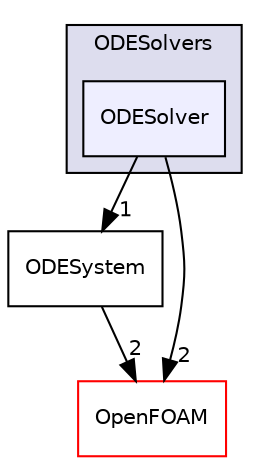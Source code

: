 digraph "src/ODE/ODESolvers/ODESolver" {
  bgcolor=transparent;
  compound=true
  node [ fontsize="10", fontname="Helvetica"];
  edge [ labelfontsize="10", labelfontname="Helvetica"];
  subgraph clusterdir_3c9eb44cc766b767ba49f7a4339bd2b9 {
    graph [ bgcolor="#ddddee", pencolor="black", label="ODESolvers" fontname="Helvetica", fontsize="10", URL="dir_3c9eb44cc766b767ba49f7a4339bd2b9.html"]
  dir_cdffcddb5e13bb570779da92c5291b7f [shape=box, label="ODESolver", style="filled", fillcolor="#eeeeff", pencolor="black", URL="dir_cdffcddb5e13bb570779da92c5291b7f.html"];
  }
  dir_17e94c812d47a857ada882731d3839cf [shape=box label="ODESystem" URL="dir_17e94c812d47a857ada882731d3839cf.html"];
  dir_c5473ff19b20e6ec4dfe5c310b3778a8 [shape=box label="OpenFOAM" color="red" URL="dir_c5473ff19b20e6ec4dfe5c310b3778a8.html"];
  dir_17e94c812d47a857ada882731d3839cf->dir_c5473ff19b20e6ec4dfe5c310b3778a8 [headlabel="2", labeldistance=1.5 headhref="dir_001895_001896.html"];
  dir_cdffcddb5e13bb570779da92c5291b7f->dir_17e94c812d47a857ada882731d3839cf [headlabel="1", labeldistance=1.5 headhref="dir_001883_001895.html"];
  dir_cdffcddb5e13bb570779da92c5291b7f->dir_c5473ff19b20e6ec4dfe5c310b3778a8 [headlabel="2", labeldistance=1.5 headhref="dir_001883_001896.html"];
}
